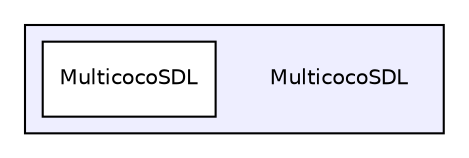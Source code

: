 digraph "MulticocoSDL" {
  compound=true
  node [ fontsize="10", fontname="Helvetica"];
  edge [ labelfontsize="10", labelfontname="Helvetica"];
  subgraph clusterdir_8130f45d1316457b48fd9b7ae1ea15f0 {
    graph [ bgcolor="#eeeeff", pencolor="black", label="" URL="dir_8130f45d1316457b48fd9b7ae1ea15f0.html"];
    dir_8130f45d1316457b48fd9b7ae1ea15f0 [shape=plaintext label="MulticocoSDL"];
    dir_6115a943514e0fdb9c58df84f4d07c66 [shape=box label="MulticocoSDL" color="black" fillcolor="white" style="filled" URL="dir_6115a943514e0fdb9c58df84f4d07c66.html"];
  }
}
